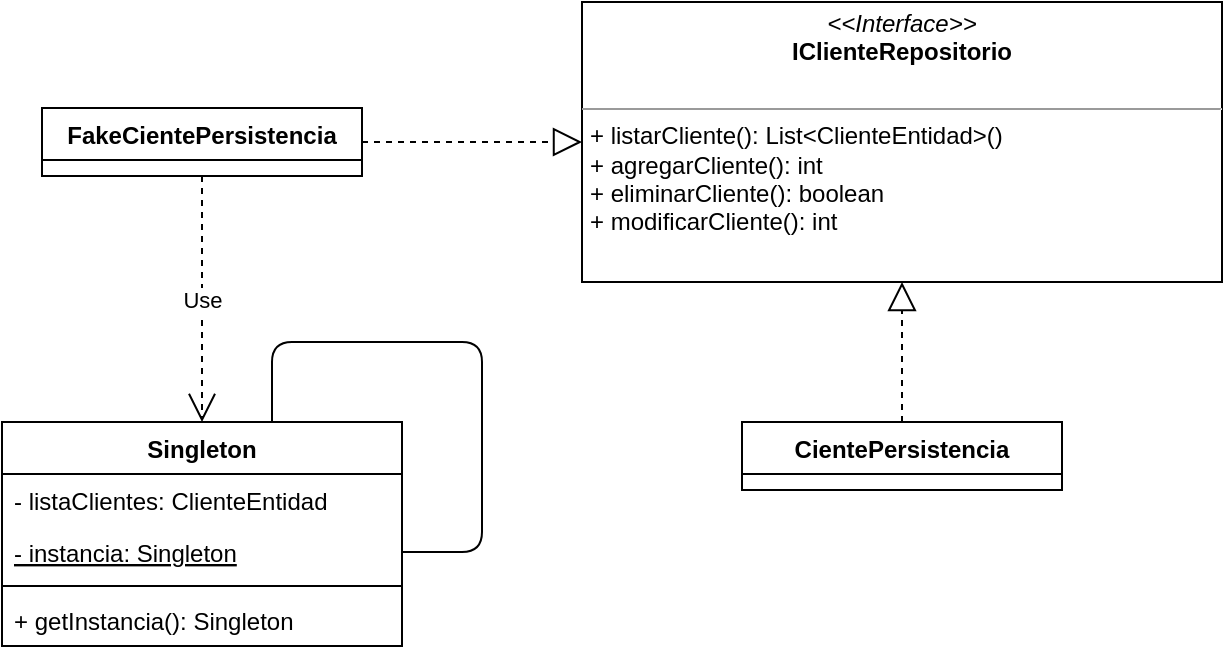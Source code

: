 <mxfile version="15.2.9" type="device"><diagram id="C5RBs43oDa-KdzZeNtuy" name="Page-1"><mxGraphModel dx="526" dy="321" grid="1" gridSize="10" guides="1" tooltips="1" connect="1" arrows="1" fold="1" page="1" pageScale="1" pageWidth="827" pageHeight="1169" math="0" shadow="0"><root><mxCell id="WIyWlLk6GJQsqaUBKTNV-0"/><mxCell id="WIyWlLk6GJQsqaUBKTNV-1" parent="WIyWlLk6GJQsqaUBKTNV-0"/><mxCell id="rjalbk-bovgOTfTJcrri-0" value="FakeCientePersistencia" style="swimlane;fontStyle=1;align=center;verticalAlign=top;childLayout=stackLayout;horizontal=1;startSize=26;horizontalStack=0;resizeParent=1;resizeParentMax=0;resizeLast=0;collapsible=1;marginBottom=0;" parent="WIyWlLk6GJQsqaUBKTNV-1" vertex="1"><mxGeometry x="130" y="83" width="160" height="34" as="geometry"/></mxCell><mxCell id="cInZPjGZ8KeRb8UNVcIJ-0" value="&lt;p style=&quot;margin: 0px ; margin-top: 4px ; text-align: center&quot;&gt;&lt;i&gt;&amp;lt;&amp;lt;Interface&amp;gt;&amp;gt;&lt;/i&gt;&lt;br&gt;&lt;b&gt;IClienteRepositorio&lt;/b&gt;&lt;/p&gt;&lt;p style=&quot;margin: 0px ; margin-left: 4px&quot;&gt;&lt;br&gt;&lt;/p&gt;&lt;hr size=&quot;1&quot;&gt;&lt;p style=&quot;margin: 0px ; margin-left: 4px&quot;&gt;+ listarCliente(): List&amp;lt;ClienteEntidad&amp;gt;()&lt;br&gt;+ agregarCliente(): int&lt;/p&gt;&lt;p style=&quot;margin: 0px ; margin-left: 4px&quot;&gt;+ eliminarCliente(): boolean&lt;br&gt;&lt;/p&gt;&lt;p style=&quot;margin: 0px ; margin-left: 4px&quot;&gt;+ modificarCliente(): int&lt;br&gt;&lt;/p&gt;&lt;p style=&quot;margin: 0px ; margin-left: 4px&quot;&gt;&lt;br&gt;&lt;/p&gt;" style="verticalAlign=top;align=left;overflow=fill;fontSize=12;fontFamily=Helvetica;html=1;" parent="WIyWlLk6GJQsqaUBKTNV-1" vertex="1"><mxGeometry x="400" y="30" width="320" height="140" as="geometry"/></mxCell><mxCell id="cInZPjGZ8KeRb8UNVcIJ-1" value="" style="endArrow=block;dashed=1;endFill=0;endSize=12;html=1;" parent="WIyWlLk6GJQsqaUBKTNV-1" source="rjalbk-bovgOTfTJcrri-0" target="cInZPjGZ8KeRb8UNVcIJ-0" edge="1"><mxGeometry width="160" relative="1" as="geometry"><mxPoint x="310" y="150" as="sourcePoint"/><mxPoint x="470" y="150" as="targetPoint"/></mxGeometry></mxCell><mxCell id="cInZPjGZ8KeRb8UNVcIJ-2" value="Singleton" style="swimlane;fontStyle=1;align=center;verticalAlign=top;childLayout=stackLayout;horizontal=1;startSize=26;horizontalStack=0;resizeParent=1;resizeParentMax=0;resizeLast=0;collapsible=1;marginBottom=0;" parent="WIyWlLk6GJQsqaUBKTNV-1" vertex="1"><mxGeometry x="110" y="240" width="200" height="112" as="geometry"/></mxCell><mxCell id="cInZPjGZ8KeRb8UNVcIJ-3" value="- listaClientes: ClienteEntidad" style="text;strokeColor=none;fillColor=none;align=left;verticalAlign=top;spacingLeft=4;spacingRight=4;overflow=hidden;rotatable=0;points=[[0,0.5],[1,0.5]];portConstraint=eastwest;" parent="cInZPjGZ8KeRb8UNVcIJ-2" vertex="1"><mxGeometry y="26" width="200" height="26" as="geometry"/></mxCell><mxCell id="cInZPjGZ8KeRb8UNVcIJ-6" value="- instancia: Singleton" style="text;strokeColor=none;fillColor=none;align=left;verticalAlign=top;spacingLeft=4;spacingRight=4;overflow=hidden;rotatable=0;points=[[0,0.5],[1,0.5]];portConstraint=eastwest;fontStyle=4" parent="cInZPjGZ8KeRb8UNVcIJ-2" vertex="1"><mxGeometry y="52" width="200" height="26" as="geometry"/></mxCell><mxCell id="cInZPjGZ8KeRb8UNVcIJ-4" value="" style="line;strokeWidth=1;fillColor=none;align=left;verticalAlign=middle;spacingTop=-1;spacingLeft=3;spacingRight=3;rotatable=0;labelPosition=right;points=[];portConstraint=eastwest;" parent="cInZPjGZ8KeRb8UNVcIJ-2" vertex="1"><mxGeometry y="78" width="200" height="8" as="geometry"/></mxCell><mxCell id="cInZPjGZ8KeRb8UNVcIJ-5" value="+ getInstancia(): Singleton" style="text;strokeColor=none;fillColor=none;align=left;verticalAlign=top;spacingLeft=4;spacingRight=4;overflow=hidden;rotatable=0;points=[[0,0.5],[1,0.5]];portConstraint=eastwest;" parent="cInZPjGZ8KeRb8UNVcIJ-2" vertex="1"><mxGeometry y="86" width="200" height="26" as="geometry"/></mxCell><mxCell id="cInZPjGZ8KeRb8UNVcIJ-7" value="" style="endArrow=none;html=1;edgeStyle=orthogonalEdgeStyle;" parent="cInZPjGZ8KeRb8UNVcIJ-2" source="cInZPjGZ8KeRb8UNVcIJ-6" edge="1"><mxGeometry relative="1" as="geometry"><mxPoint x="170" y="-50" as="sourcePoint"/><mxPoint x="135" as="targetPoint"/><Array as="points"><mxPoint x="240" y="65"/><mxPoint x="240" y="-40"/><mxPoint x="135" y="-40"/></Array></mxGeometry></mxCell><mxCell id="cInZPjGZ8KeRb8UNVcIJ-10" value="Use" style="endArrow=open;endSize=12;dashed=1;html=1;" parent="WIyWlLk6GJQsqaUBKTNV-1" source="rjalbk-bovgOTfTJcrri-0" target="cInZPjGZ8KeRb8UNVcIJ-2" edge="1"><mxGeometry width="160" relative="1" as="geometry"><mxPoint x="290" y="210" as="sourcePoint"/><mxPoint x="450" y="210" as="targetPoint"/></mxGeometry></mxCell><mxCell id="NJs627yPe-kSwPT5xZqO-0" value="CientePersistencia" style="swimlane;fontStyle=1;align=center;verticalAlign=top;childLayout=stackLayout;horizontal=1;startSize=26;horizontalStack=0;resizeParent=1;resizeParentMax=0;resizeLast=0;collapsible=1;marginBottom=0;" vertex="1" parent="WIyWlLk6GJQsqaUBKTNV-1"><mxGeometry x="480" y="240" width="160" height="34" as="geometry"/></mxCell><mxCell id="NJs627yPe-kSwPT5xZqO-1" value="" style="endArrow=block;dashed=1;endFill=0;endSize=12;html=1;" edge="1" parent="WIyWlLk6GJQsqaUBKTNV-1" source="NJs627yPe-kSwPT5xZqO-0" target="cInZPjGZ8KeRb8UNVcIJ-0"><mxGeometry width="160" relative="1" as="geometry"><mxPoint x="425" y="210" as="sourcePoint"/><mxPoint x="535" y="210" as="targetPoint"/></mxGeometry></mxCell></root></mxGraphModel></diagram></mxfile>